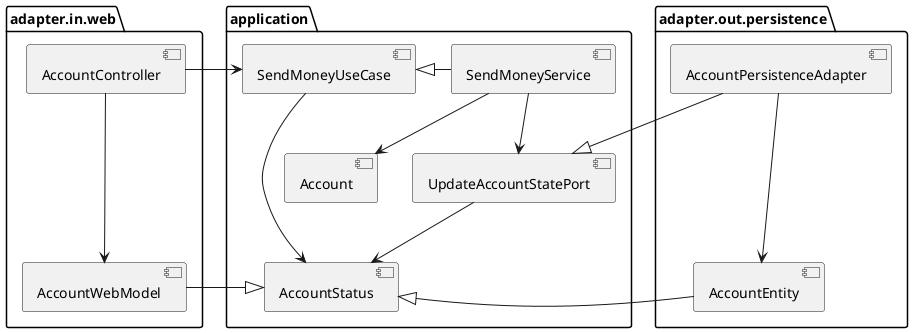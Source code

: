 @startuml

package "adapter.in.web" {
  [AccountController]
  [AccountWebModel]
}

[AccountController] -d--> [AccountWebModel]

package "application" {
  [SendMoneyUseCase]
  [SendMoneyService]
  [Account]
  [UpdateAccountStatePort]
  [AccountStatus]
}

[AccountController] -> [SendMoneyUseCase]
[SendMoneyUseCase] <|- [SendMoneyService]
[SendMoneyUseCase] -d-> [AccountStatus]
[SendMoneyService] -d-> [Account]
[SendMoneyService] -r-> [UpdateAccountStatePort]
[UpdateAccountStatePort] -d-> [AccountStatus]
[Account] -[hidden]d-> [AccountStatus]

package "adapter.out.persistence" {
  [AccountPersistenceAdapter]
  [AccountEntity]
}

[AccountPersistenceAdapter] -d--> [AccountEntity]
[UpdateAccountStatePort] <|-u- [AccountPersistenceAdapter]

[AccountWebModel] -|> [AccountStatus]
[AccountStatus] <|- [AccountEntity]

@enduml